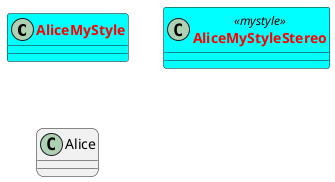 {
  "sha1": "m9k3kl5pfwl84gx6zh54m6jcmau3gwv",
  "insertion": {
    "when": "2024-06-03T18:59:35.011Z",
    "url": "https://forum.plantuml.net/14692/user-defined-style-applied-on-class-also-becomes-stereotype",
    "user": "plantuml@gmail.com"
  }
}
@startuml
<style>
classDiagram {
    RoundCorner 15
    .mystyle {
    	RoundCorner 5
        BackgroundColor cyan
        FontStyle Bold
        FontColor red
    }
}
</style>
class AliceMyStyle <<<mystyle>>>
class AliceMyStyleStereo <<mystyle>>
class Alice
@enduml
